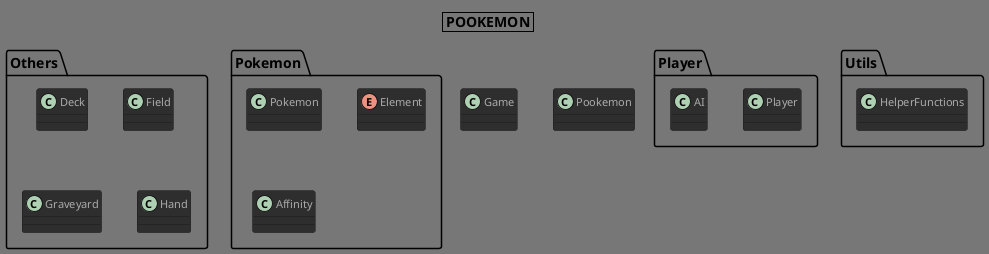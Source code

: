 @startuml POOKEMON
!theme reddress-darkgreen
title | POOKEMON |

package Others
{
    class Deck 
    {
    }

    class Field 
    {

    }

    class Graveyard
    {

    }

    class Hand
    {

    }
}

package Player
{
    class Player{

    }

    class AI 
    {

    }
}

package Pokemon 
{
    class Pokemon{

    }

    enum Element
    {

    }

    class Affinity
    {

    }
}

package Utils
{
    class HelperFunctions
    {

    }
}

class Game
{

}

class Pookemon 
{
    
}
@enduml